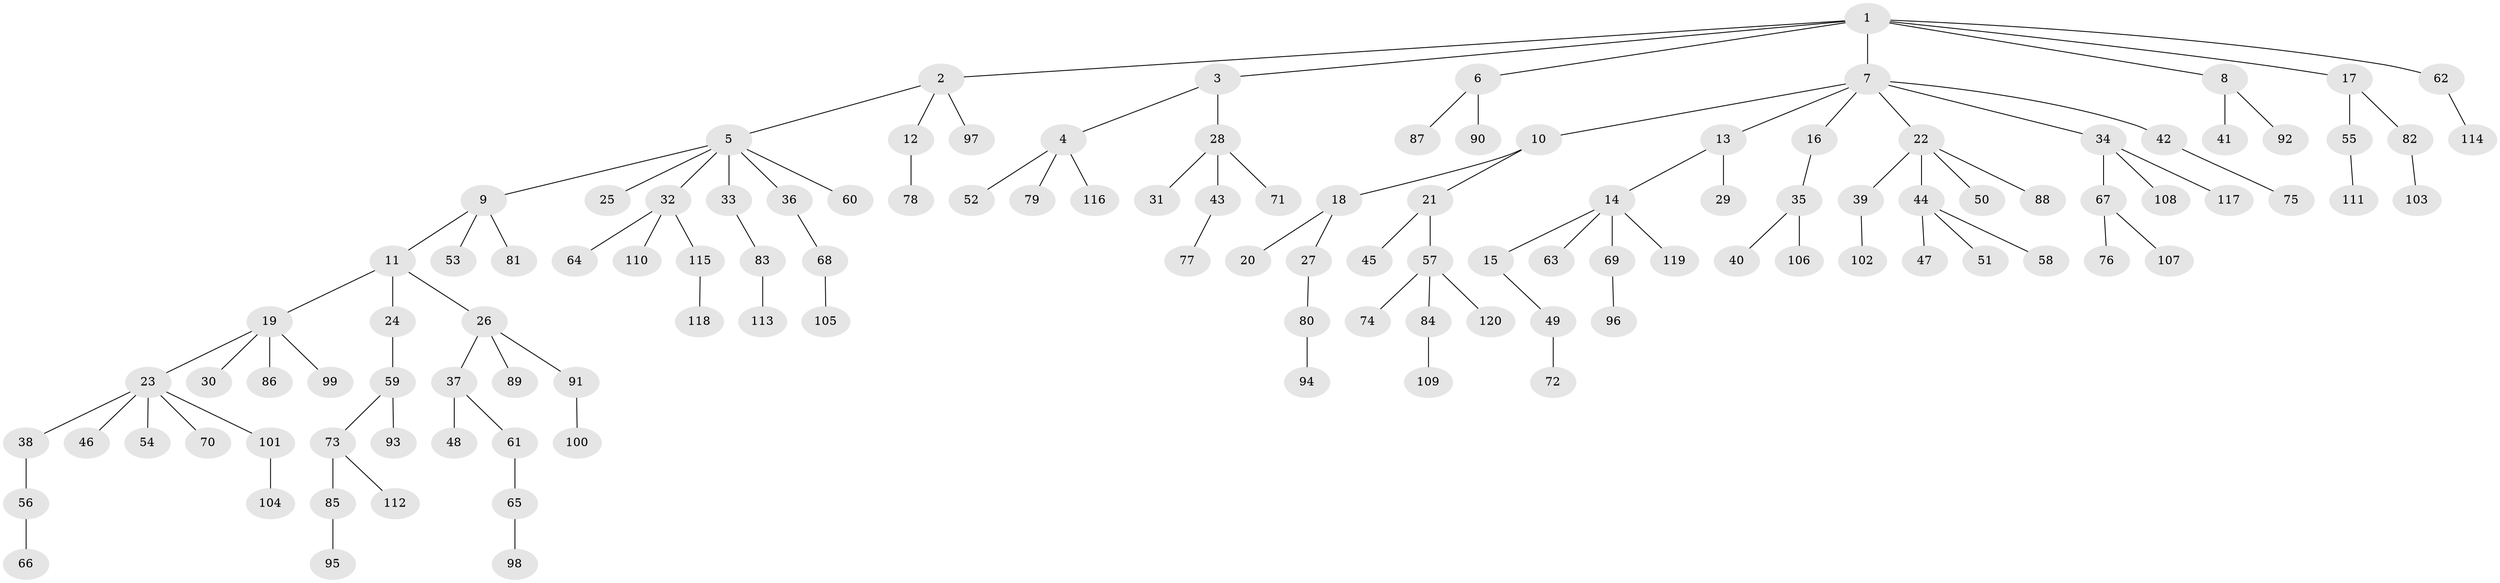 // Generated by graph-tools (version 1.1) at 2025/02/03/09/25 03:02:18]
// undirected, 120 vertices, 119 edges
graph export_dot {
graph [start="1"]
  node [color=gray90,style=filled];
  1;
  2;
  3;
  4;
  5;
  6;
  7;
  8;
  9;
  10;
  11;
  12;
  13;
  14;
  15;
  16;
  17;
  18;
  19;
  20;
  21;
  22;
  23;
  24;
  25;
  26;
  27;
  28;
  29;
  30;
  31;
  32;
  33;
  34;
  35;
  36;
  37;
  38;
  39;
  40;
  41;
  42;
  43;
  44;
  45;
  46;
  47;
  48;
  49;
  50;
  51;
  52;
  53;
  54;
  55;
  56;
  57;
  58;
  59;
  60;
  61;
  62;
  63;
  64;
  65;
  66;
  67;
  68;
  69;
  70;
  71;
  72;
  73;
  74;
  75;
  76;
  77;
  78;
  79;
  80;
  81;
  82;
  83;
  84;
  85;
  86;
  87;
  88;
  89;
  90;
  91;
  92;
  93;
  94;
  95;
  96;
  97;
  98;
  99;
  100;
  101;
  102;
  103;
  104;
  105;
  106;
  107;
  108;
  109;
  110;
  111;
  112;
  113;
  114;
  115;
  116;
  117;
  118;
  119;
  120;
  1 -- 2;
  1 -- 3;
  1 -- 6;
  1 -- 7;
  1 -- 8;
  1 -- 17;
  1 -- 62;
  2 -- 5;
  2 -- 12;
  2 -- 97;
  3 -- 4;
  3 -- 28;
  4 -- 52;
  4 -- 79;
  4 -- 116;
  5 -- 9;
  5 -- 25;
  5 -- 32;
  5 -- 33;
  5 -- 36;
  5 -- 60;
  6 -- 87;
  6 -- 90;
  7 -- 10;
  7 -- 13;
  7 -- 16;
  7 -- 22;
  7 -- 34;
  7 -- 42;
  8 -- 41;
  8 -- 92;
  9 -- 11;
  9 -- 53;
  9 -- 81;
  10 -- 18;
  10 -- 21;
  11 -- 19;
  11 -- 24;
  11 -- 26;
  12 -- 78;
  13 -- 14;
  13 -- 29;
  14 -- 15;
  14 -- 63;
  14 -- 69;
  14 -- 119;
  15 -- 49;
  16 -- 35;
  17 -- 55;
  17 -- 82;
  18 -- 20;
  18 -- 27;
  19 -- 23;
  19 -- 30;
  19 -- 86;
  19 -- 99;
  21 -- 45;
  21 -- 57;
  22 -- 39;
  22 -- 44;
  22 -- 50;
  22 -- 88;
  23 -- 38;
  23 -- 46;
  23 -- 54;
  23 -- 70;
  23 -- 101;
  24 -- 59;
  26 -- 37;
  26 -- 89;
  26 -- 91;
  27 -- 80;
  28 -- 31;
  28 -- 43;
  28 -- 71;
  32 -- 64;
  32 -- 110;
  32 -- 115;
  33 -- 83;
  34 -- 67;
  34 -- 108;
  34 -- 117;
  35 -- 40;
  35 -- 106;
  36 -- 68;
  37 -- 48;
  37 -- 61;
  38 -- 56;
  39 -- 102;
  42 -- 75;
  43 -- 77;
  44 -- 47;
  44 -- 51;
  44 -- 58;
  49 -- 72;
  55 -- 111;
  56 -- 66;
  57 -- 74;
  57 -- 84;
  57 -- 120;
  59 -- 73;
  59 -- 93;
  61 -- 65;
  62 -- 114;
  65 -- 98;
  67 -- 76;
  67 -- 107;
  68 -- 105;
  69 -- 96;
  73 -- 85;
  73 -- 112;
  80 -- 94;
  82 -- 103;
  83 -- 113;
  84 -- 109;
  85 -- 95;
  91 -- 100;
  101 -- 104;
  115 -- 118;
}
